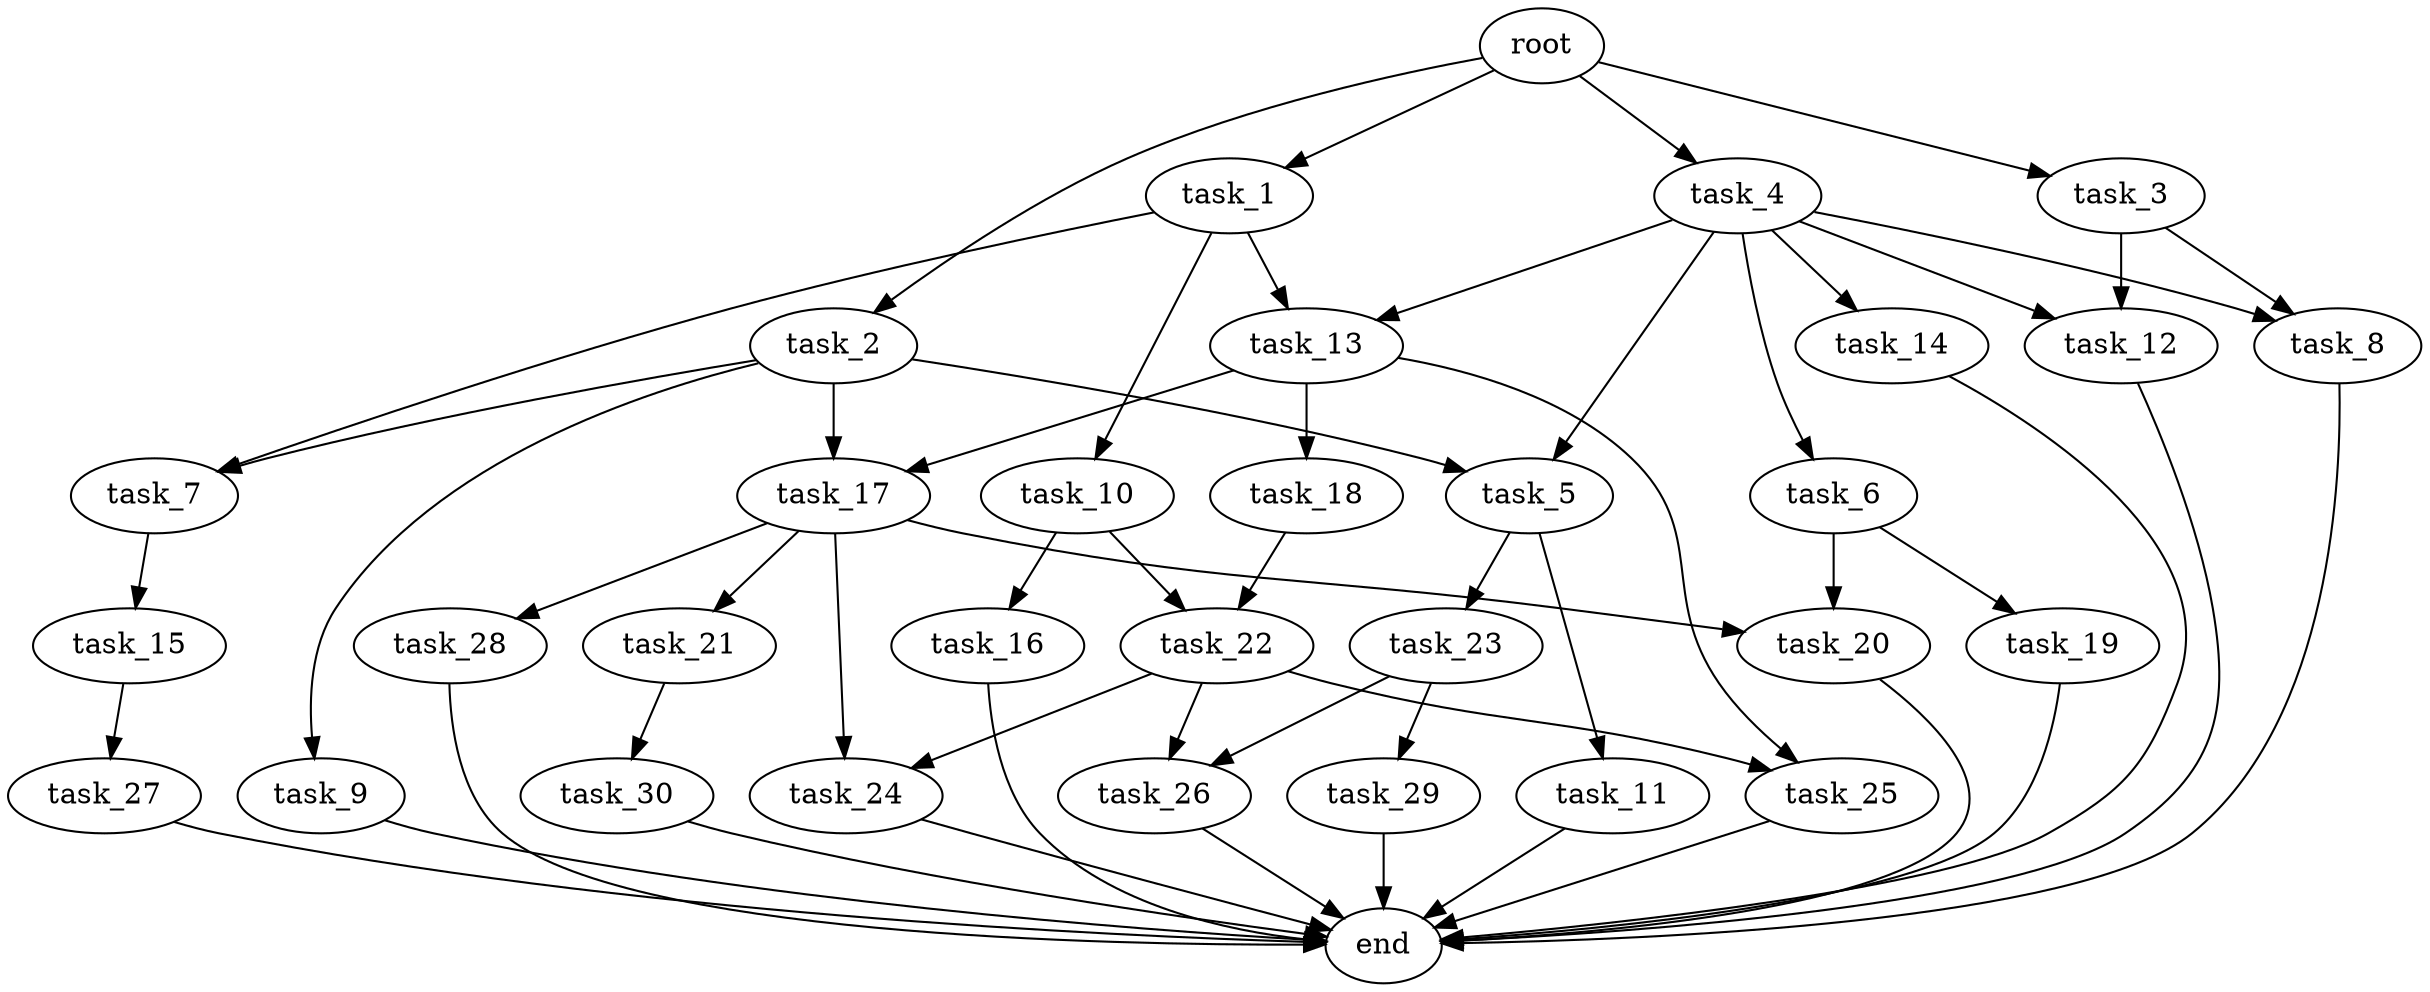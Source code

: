 digraph G {
  root [size="0.000000e+00"];
  task_1 [size="2.113112e+10"];
  task_2 [size="4.354571e+10"];
  task_3 [size="3.396527e+10"];
  task_4 [size="6.540795e+10"];
  task_5 [size="4.257687e+10"];
  task_6 [size="2.850356e+10"];
  task_7 [size="3.868768e+10"];
  task_8 [size="8.212929e+10"];
  task_9 [size="3.492318e+09"];
  task_10 [size="9.585169e+10"];
  task_11 [size="4.217947e+10"];
  task_12 [size="1.636265e+10"];
  task_13 [size="6.823715e+10"];
  task_14 [size="8.342491e+10"];
  task_15 [size="4.649762e+10"];
  task_16 [size="8.273221e+09"];
  task_17 [size="6.860970e+10"];
  task_18 [size="1.014950e+10"];
  task_19 [size="8.624802e+10"];
  task_20 [size="8.035699e+10"];
  task_21 [size="1.232327e+09"];
  task_22 [size="3.190939e+10"];
  task_23 [size="5.747247e+10"];
  task_24 [size="3.840519e+10"];
  task_25 [size="4.547466e+10"];
  task_26 [size="4.861908e+10"];
  task_27 [size="9.599251e+10"];
  task_28 [size="4.017632e+10"];
  task_29 [size="7.713825e+10"];
  task_30 [size="3.030242e+10"];
  end [size="0.000000e+00"];

  root -> task_1 [size="1.000000e-12"];
  root -> task_2 [size="1.000000e-12"];
  root -> task_3 [size="1.000000e-12"];
  root -> task_4 [size="1.000000e-12"];
  task_1 -> task_7 [size="1.934384e+08"];
  task_1 -> task_10 [size="9.585169e+08"];
  task_1 -> task_13 [size="3.411858e+08"];
  task_2 -> task_5 [size="2.128844e+08"];
  task_2 -> task_7 [size="1.934384e+08"];
  task_2 -> task_9 [size="3.492318e+07"];
  task_2 -> task_17 [size="3.430485e+08"];
  task_3 -> task_8 [size="4.106464e+08"];
  task_3 -> task_12 [size="8.181326e+07"];
  task_4 -> task_5 [size="2.128844e+08"];
  task_4 -> task_6 [size="2.850356e+08"];
  task_4 -> task_8 [size="4.106464e+08"];
  task_4 -> task_12 [size="8.181326e+07"];
  task_4 -> task_13 [size="3.411858e+08"];
  task_4 -> task_14 [size="8.342491e+08"];
  task_5 -> task_11 [size="4.217947e+08"];
  task_5 -> task_23 [size="5.747247e+08"];
  task_6 -> task_19 [size="8.624802e+08"];
  task_6 -> task_20 [size="4.017850e+08"];
  task_7 -> task_15 [size="4.649762e+08"];
  task_8 -> end [size="1.000000e-12"];
  task_9 -> end [size="1.000000e-12"];
  task_10 -> task_16 [size="8.273221e+07"];
  task_10 -> task_22 [size="1.595469e+08"];
  task_11 -> end [size="1.000000e-12"];
  task_12 -> end [size="1.000000e-12"];
  task_13 -> task_17 [size="3.430485e+08"];
  task_13 -> task_18 [size="1.014950e+08"];
  task_13 -> task_25 [size="2.273733e+08"];
  task_14 -> end [size="1.000000e-12"];
  task_15 -> task_27 [size="9.599251e+08"];
  task_16 -> end [size="1.000000e-12"];
  task_17 -> task_20 [size="4.017850e+08"];
  task_17 -> task_21 [size="1.232327e+07"];
  task_17 -> task_24 [size="1.920259e+08"];
  task_17 -> task_28 [size="4.017632e+08"];
  task_18 -> task_22 [size="1.595469e+08"];
  task_19 -> end [size="1.000000e-12"];
  task_20 -> end [size="1.000000e-12"];
  task_21 -> task_30 [size="3.030242e+08"];
  task_22 -> task_24 [size="1.920259e+08"];
  task_22 -> task_25 [size="2.273733e+08"];
  task_22 -> task_26 [size="2.430954e+08"];
  task_23 -> task_26 [size="2.430954e+08"];
  task_23 -> task_29 [size="7.713825e+08"];
  task_24 -> end [size="1.000000e-12"];
  task_25 -> end [size="1.000000e-12"];
  task_26 -> end [size="1.000000e-12"];
  task_27 -> end [size="1.000000e-12"];
  task_28 -> end [size="1.000000e-12"];
  task_29 -> end [size="1.000000e-12"];
  task_30 -> end [size="1.000000e-12"];
}
